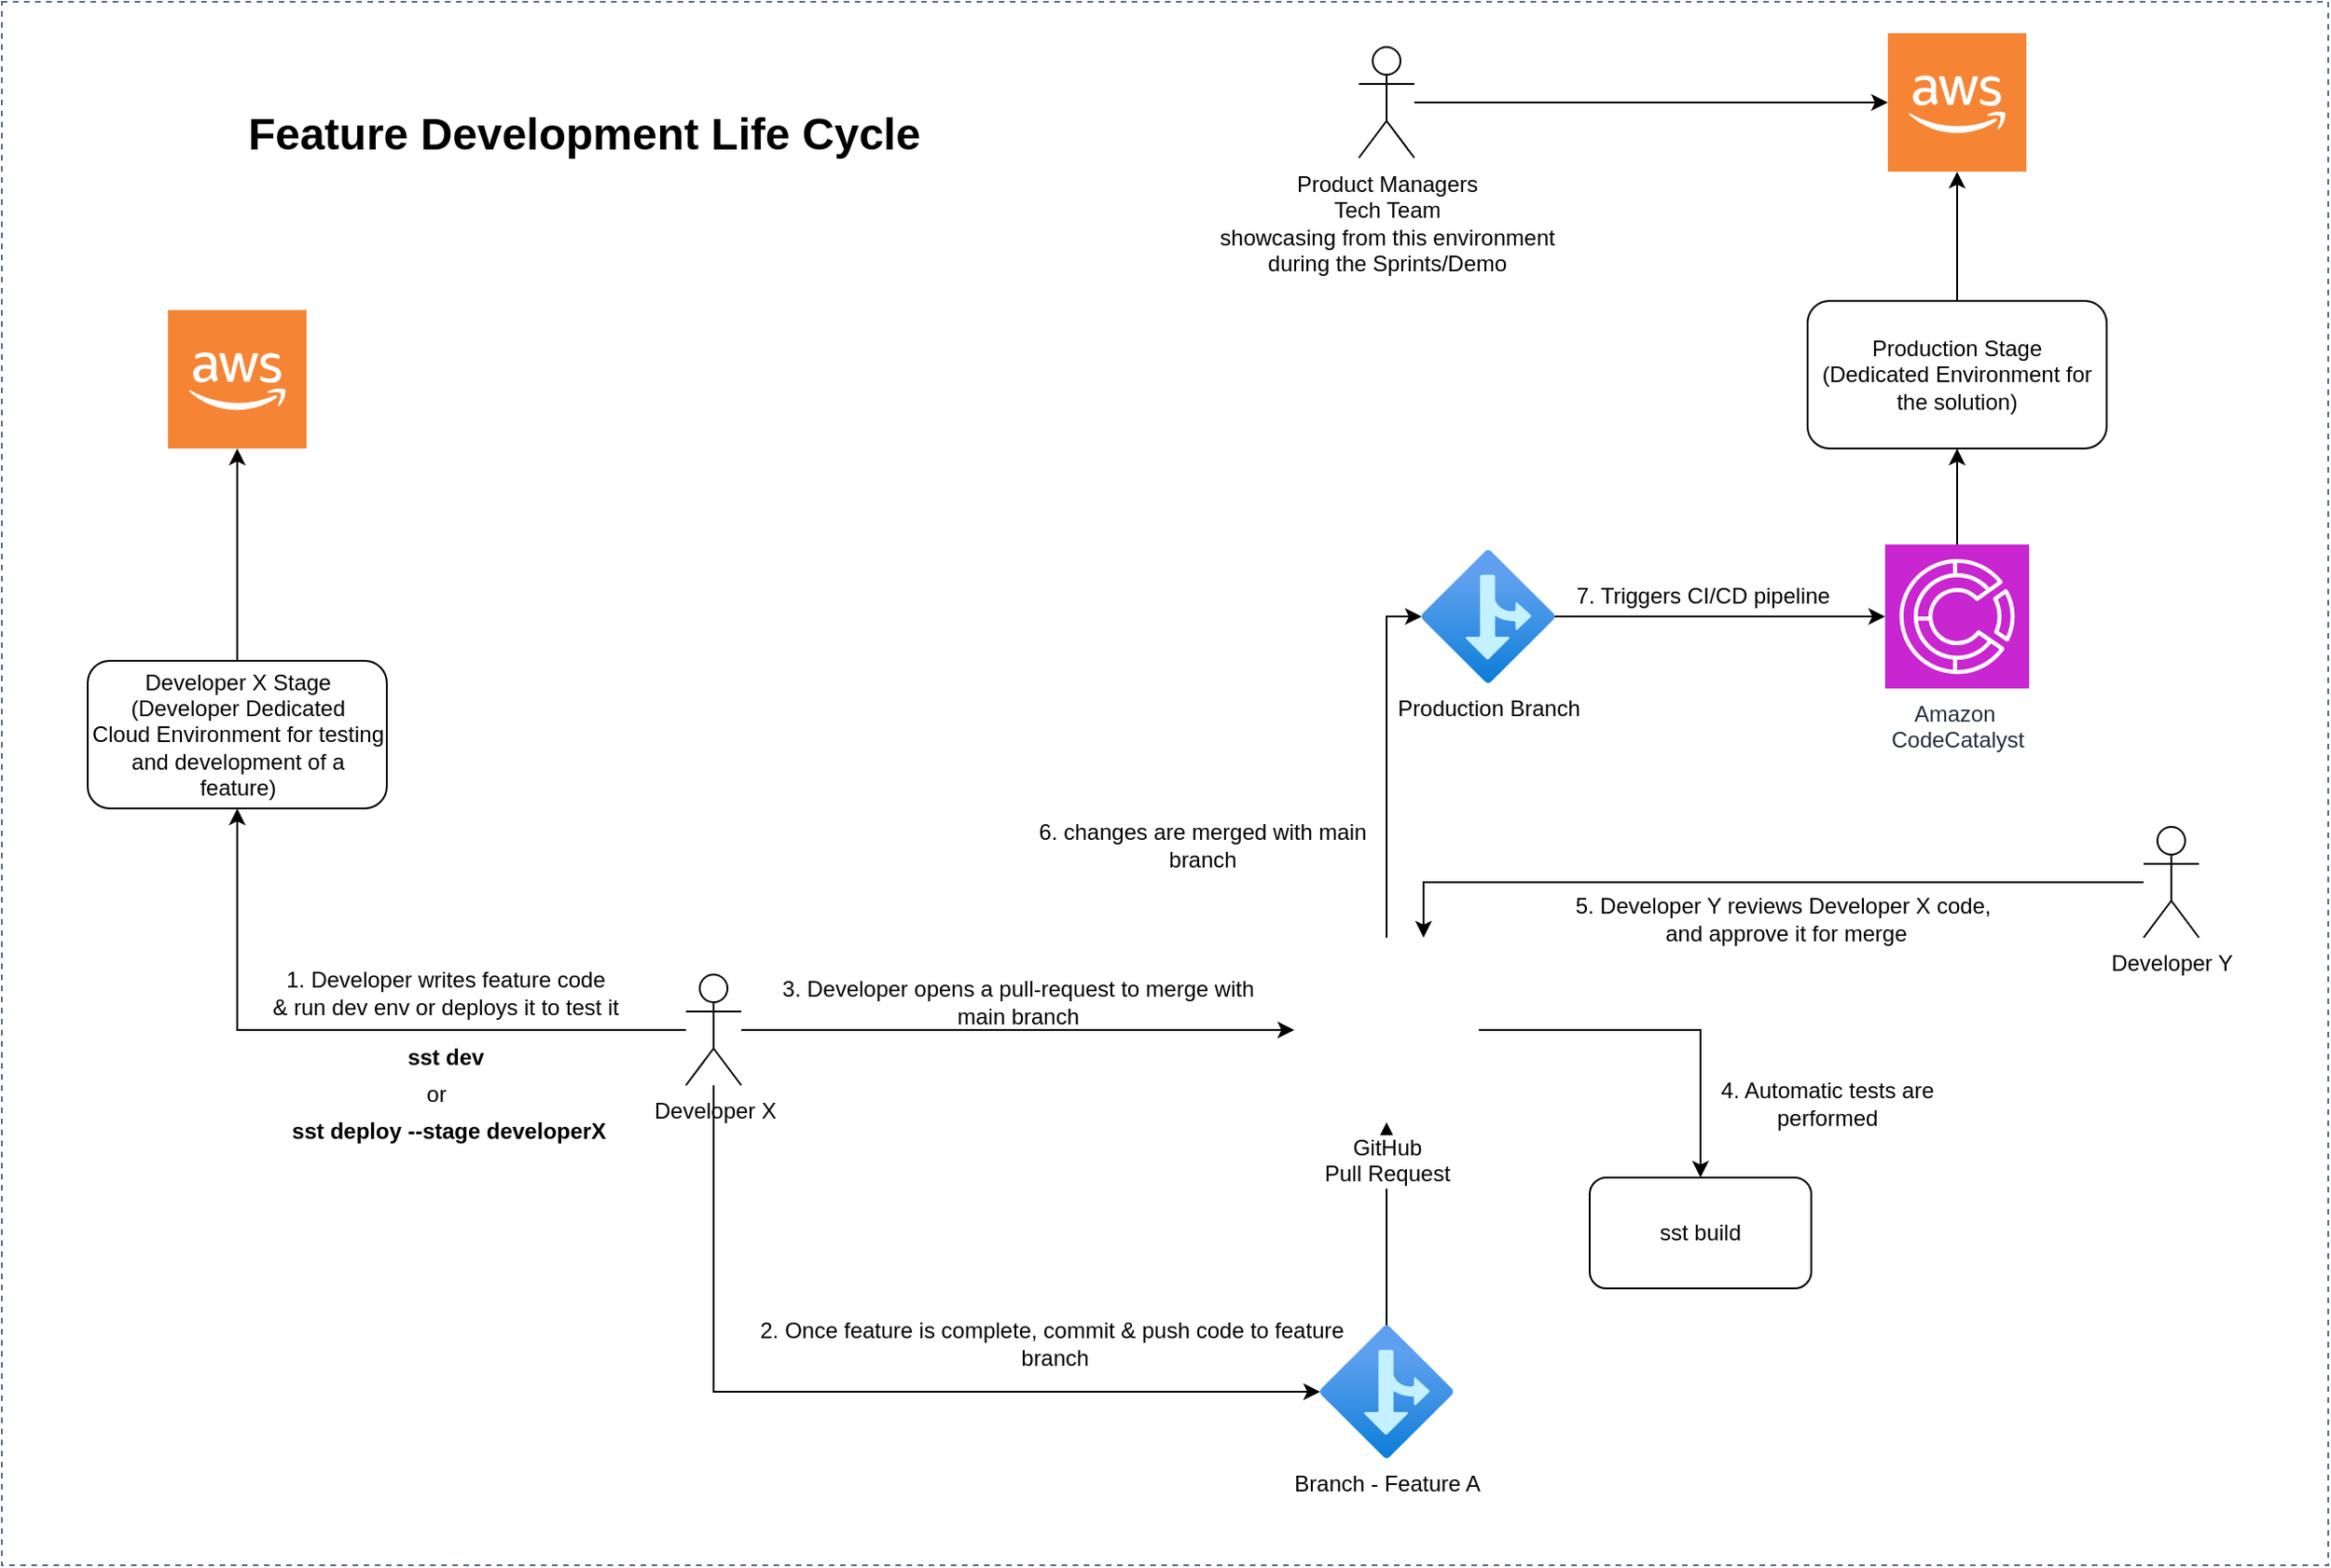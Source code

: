 <mxfile version="23.1.6" type="device">
  <diagram name="Page-1" id="aR5tRUA3gesEHeeJ2gO3">
    <mxGraphModel dx="2943" dy="1876" grid="1" gridSize="10" guides="1" tooltips="1" connect="1" arrows="1" fold="1" page="1" pageScale="1" pageWidth="1169" pageHeight="827" math="0" shadow="0">
      <root>
        <mxCell id="0" />
        <mxCell id="1" parent="0" />
        <mxCell id="lytUGuyNLLgPfhjPxPfw-47" value="" style="fillColor=none;strokeColor=#5A6C86;dashed=1;verticalAlign=top;fontStyle=0;fontColor=#5A6C86;whiteSpace=wrap;html=1;" parent="1" vertex="1">
          <mxGeometry x="-220" y="-37" width="1260" height="847" as="geometry" />
        </mxCell>
        <mxCell id="lytUGuyNLLgPfhjPxPfw-15" style="edgeStyle=orthogonalEdgeStyle;rounded=0;orthogonalLoop=1;jettySize=auto;html=1;" parent="1" source="lytUGuyNLLgPfhjPxPfw-1" target="lytUGuyNLLgPfhjPxPfw-5" edge="1">
          <mxGeometry relative="1" as="geometry">
            <Array as="points">
              <mxPoint x="166" y="716" />
            </Array>
          </mxGeometry>
        </mxCell>
        <mxCell id="lytUGuyNLLgPfhjPxPfw-18" style="edgeStyle=orthogonalEdgeStyle;rounded=0;orthogonalLoop=1;jettySize=auto;html=1;" parent="1" source="lytUGuyNLLgPfhjPxPfw-1" target="lytUGuyNLLgPfhjPxPfw-10" edge="1">
          <mxGeometry relative="1" as="geometry" />
        </mxCell>
        <mxCell id="lytUGuyNLLgPfhjPxPfw-21" style="edgeStyle=orthogonalEdgeStyle;rounded=0;orthogonalLoop=1;jettySize=auto;html=1;" parent="1" source="lytUGuyNLLgPfhjPxPfw-1" target="lytUGuyNLLgPfhjPxPfw-9" edge="1">
          <mxGeometry relative="1" as="geometry" />
        </mxCell>
        <mxCell id="lytUGuyNLLgPfhjPxPfw-1" value="Developer X" style="shape=umlActor;verticalLabelPosition=bottom;verticalAlign=top;html=1;outlineConnect=0;" parent="1" vertex="1">
          <mxGeometry x="150.5" y="490" width="30" height="60" as="geometry" />
        </mxCell>
        <mxCell id="lytUGuyNLLgPfhjPxPfw-43" style="edgeStyle=orthogonalEdgeStyle;rounded=0;orthogonalLoop=1;jettySize=auto;html=1;" parent="1" source="lytUGuyNLLgPfhjPxPfw-5" target="lytUGuyNLLgPfhjPxPfw-9" edge="1">
          <mxGeometry relative="1" as="geometry" />
        </mxCell>
        <mxCell id="lytUGuyNLLgPfhjPxPfw-5" value="Branch - Feature A" style="image;aspect=fixed;html=1;points=[];align=center;fontSize=12;image=img/lib/azure2/general/Branch.svg;" parent="1" vertex="1">
          <mxGeometry x="494" y="680" width="72" height="72" as="geometry" />
        </mxCell>
        <mxCell id="lytUGuyNLLgPfhjPxPfw-29" style="edgeStyle=orthogonalEdgeStyle;rounded=0;orthogonalLoop=1;jettySize=auto;html=1;" parent="1" source="lytUGuyNLLgPfhjPxPfw-9" target="lytUGuyNLLgPfhjPxPfw-28" edge="1">
          <mxGeometry relative="1" as="geometry" />
        </mxCell>
        <mxCell id="lytUGuyNLLgPfhjPxPfw-32" style="edgeStyle=orthogonalEdgeStyle;rounded=0;orthogonalLoop=1;jettySize=auto;html=1;" parent="1" source="lytUGuyNLLgPfhjPxPfw-9" target="lytUGuyNLLgPfhjPxPfw-23" edge="1">
          <mxGeometry relative="1" as="geometry">
            <Array as="points">
              <mxPoint x="530" y="296" />
            </Array>
          </mxGeometry>
        </mxCell>
        <mxCell id="lytUGuyNLLgPfhjPxPfw-9" value="GitHub&lt;br&gt;Pull Request" style="shape=image;html=1;verticalAlign=top;verticalLabelPosition=bottom;labelBackgroundColor=#ffffff;imageAspect=0;aspect=fixed;image=https://cdn0.iconfinder.com/data/icons/phosphor-regular-vol-3/256/git-pull-request-128.png" parent="1" vertex="1">
          <mxGeometry x="480" y="470" width="100" height="100" as="geometry" />
        </mxCell>
        <mxCell id="lytUGuyNLLgPfhjPxPfw-13" style="edgeStyle=orthogonalEdgeStyle;rounded=0;orthogonalLoop=1;jettySize=auto;html=1;" parent="1" source="lytUGuyNLLgPfhjPxPfw-10" target="lytUGuyNLLgPfhjPxPfw-11" edge="1">
          <mxGeometry relative="1" as="geometry" />
        </mxCell>
        <mxCell id="lytUGuyNLLgPfhjPxPfw-10" value="Developer X Stage&lt;br&gt;(Developer Dedicated&lt;br&gt;Cloud Environment for testing and development of a feature)" style="rounded=1;whiteSpace=wrap;html=1;" parent="1" vertex="1">
          <mxGeometry x="-173.5" y="320" width="162" height="80" as="geometry" />
        </mxCell>
        <mxCell id="lytUGuyNLLgPfhjPxPfw-11" value="" style="outlineConnect=0;dashed=0;verticalLabelPosition=bottom;verticalAlign=top;align=center;html=1;shape=mxgraph.aws3.cloud_2;fillColor=#F58534;gradientColor=none;" parent="1" vertex="1">
          <mxGeometry x="-130" y="130" width="75" height="75" as="geometry" />
        </mxCell>
        <mxCell id="lytUGuyNLLgPfhjPxPfw-14" value="&lt;b&gt;sst dev&lt;/b&gt;" style="text;html=1;align=center;verticalAlign=middle;resizable=0;points=[];autosize=1;strokeColor=none;fillColor=none;" parent="1" vertex="1">
          <mxGeometry x="-10" y="520" width="60" height="30" as="geometry" />
        </mxCell>
        <mxCell id="lytUGuyNLLgPfhjPxPfw-16" value="2. Once feature is complete, commit &amp;amp; push code to feature&amp;nbsp;&lt;br&gt;branch" style="text;html=1;align=center;verticalAlign=middle;resizable=0;points=[];autosize=1;strokeColor=none;fillColor=none;" parent="1" vertex="1">
          <mxGeometry x="180" y="670" width="340" height="40" as="geometry" />
        </mxCell>
        <mxCell id="lytUGuyNLLgPfhjPxPfw-20" value="1. Developer writes feature code&lt;br&gt;&amp;amp; run dev env or deploys it to&amp;nbsp;test it" style="text;html=1;align=center;verticalAlign=middle;resizable=0;points=[];autosize=1;strokeColor=none;fillColor=none;" parent="1" vertex="1">
          <mxGeometry x="-85" y="480" width="210" height="40" as="geometry" />
        </mxCell>
        <mxCell id="lytUGuyNLLgPfhjPxPfw-22" value="3. Developer opens a pull-request to merge with&lt;br&gt;main branch" style="text;html=1;align=center;verticalAlign=middle;resizable=0;points=[];autosize=1;strokeColor=none;fillColor=none;" parent="1" vertex="1">
          <mxGeometry x="190" y="485" width="280" height="40" as="geometry" />
        </mxCell>
        <mxCell id="lytUGuyNLLgPfhjPxPfw-35" style="edgeStyle=orthogonalEdgeStyle;rounded=0;orthogonalLoop=1;jettySize=auto;html=1;" parent="1" source="lytUGuyNLLgPfhjPxPfw-23" target="lytUGuyNLLgPfhjPxPfw-34" edge="1">
          <mxGeometry relative="1" as="geometry" />
        </mxCell>
        <mxCell id="lytUGuyNLLgPfhjPxPfw-23" value="Production Branch" style="image;aspect=fixed;html=1;points=[];align=center;fontSize=12;image=img/lib/azure2/general/Branch.svg;" parent="1" vertex="1">
          <mxGeometry x="549" y="260" width="72" height="72" as="geometry" />
        </mxCell>
        <mxCell id="lytUGuyNLLgPfhjPxPfw-44" style="edgeStyle=orthogonalEdgeStyle;rounded=0;orthogonalLoop=1;jettySize=auto;html=1;" parent="1" source="lytUGuyNLLgPfhjPxPfw-25" target="lytUGuyNLLgPfhjPxPfw-9" edge="1">
          <mxGeometry relative="1" as="geometry">
            <Array as="points">
              <mxPoint x="550" y="440" />
            </Array>
          </mxGeometry>
        </mxCell>
        <mxCell id="lytUGuyNLLgPfhjPxPfw-25" value="Developer Y" style="shape=umlActor;verticalLabelPosition=bottom;verticalAlign=top;html=1;outlineConnect=0;" parent="1" vertex="1">
          <mxGeometry x="940" y="410" width="30" height="60" as="geometry" />
        </mxCell>
        <mxCell id="lytUGuyNLLgPfhjPxPfw-27" value="5. Developer Y reviews Developer X code,&amp;nbsp;&lt;br&gt;and approve it for merge" style="text;html=1;align=center;verticalAlign=middle;resizable=0;points=[];autosize=1;strokeColor=none;fillColor=none;" parent="1" vertex="1">
          <mxGeometry x="621" y="440" width="250" height="40" as="geometry" />
        </mxCell>
        <mxCell id="lytUGuyNLLgPfhjPxPfw-28" value="sst build" style="rounded=1;whiteSpace=wrap;html=1;" parent="1" vertex="1">
          <mxGeometry x="640" y="600" width="120" height="60" as="geometry" />
        </mxCell>
        <mxCell id="lytUGuyNLLgPfhjPxPfw-30" value="4. Automatic tests are&amp;nbsp;&lt;br&gt;performed&amp;nbsp;&lt;br&gt;" style="text;html=1;align=center;verticalAlign=middle;resizable=0;points=[];autosize=1;strokeColor=none;fillColor=none;" parent="1" vertex="1">
          <mxGeometry x="700" y="540" width="140" height="40" as="geometry" />
        </mxCell>
        <mxCell id="lytUGuyNLLgPfhjPxPfw-33" value="6. changes are merged with main&lt;br&gt;branch" style="text;html=1;align=center;verticalAlign=middle;resizable=0;points=[];autosize=1;strokeColor=none;fillColor=none;" parent="1" vertex="1">
          <mxGeometry x="330" y="400" width="200" height="40" as="geometry" />
        </mxCell>
        <mxCell id="lytUGuyNLLgPfhjPxPfw-40" style="edgeStyle=orthogonalEdgeStyle;rounded=0;orthogonalLoop=1;jettySize=auto;html=1;entryX=0.5;entryY=1;entryDx=0;entryDy=0;" parent="1" source="lytUGuyNLLgPfhjPxPfw-34" target="lytUGuyNLLgPfhjPxPfw-38" edge="1">
          <mxGeometry relative="1" as="geometry" />
        </mxCell>
        <mxCell id="lytUGuyNLLgPfhjPxPfw-34" value="Amazon&amp;nbsp;&lt;br&gt;CodeCatalyst" style="sketch=0;points=[[0,0,0],[0.25,0,0],[0.5,0,0],[0.75,0,0],[1,0,0],[0,1,0],[0.25,1,0],[0.5,1,0],[0.75,1,0],[1,1,0],[0,0.25,0],[0,0.5,0],[0,0.75,0],[1,0.25,0],[1,0.5,0],[1,0.75,0]];outlineConnect=0;fontColor=#232F3E;fillColor=#C925D1;strokeColor=#ffffff;dashed=0;verticalLabelPosition=bottom;verticalAlign=top;align=center;html=1;fontSize=12;fontStyle=0;aspect=fixed;shape=mxgraph.aws4.resourceIcon;resIcon=mxgraph.aws4.codecatalyst;" parent="1" vertex="1">
          <mxGeometry x="800" y="257" width="78" height="78" as="geometry" />
        </mxCell>
        <mxCell id="lytUGuyNLLgPfhjPxPfw-36" value="7. Triggers CI/CD pipeline" style="text;html=1;align=center;verticalAlign=middle;resizable=0;points=[];autosize=1;strokeColor=none;fillColor=none;" parent="1" vertex="1">
          <mxGeometry x="621" y="270" width="160" height="30" as="geometry" />
        </mxCell>
        <mxCell id="lytUGuyNLLgPfhjPxPfw-37" style="edgeStyle=orthogonalEdgeStyle;rounded=0;orthogonalLoop=1;jettySize=auto;html=1;" parent="1" source="lytUGuyNLLgPfhjPxPfw-38" target="lytUGuyNLLgPfhjPxPfw-39" edge="1">
          <mxGeometry relative="1" as="geometry" />
        </mxCell>
        <mxCell id="lytUGuyNLLgPfhjPxPfw-38" value="Production Stage&lt;br&gt;(Dedicated Environment for the solution)" style="rounded=1;whiteSpace=wrap;html=1;" parent="1" vertex="1">
          <mxGeometry x="758" y="125" width="162" height="80" as="geometry" />
        </mxCell>
        <mxCell id="lytUGuyNLLgPfhjPxPfw-39" value="" style="outlineConnect=0;dashed=0;verticalLabelPosition=bottom;verticalAlign=top;align=center;html=1;shape=mxgraph.aws3.cloud_2;fillColor=#F58534;gradientColor=none;" parent="1" vertex="1">
          <mxGeometry x="801.5" y="-20" width="75" height="75" as="geometry" />
        </mxCell>
        <mxCell id="lytUGuyNLLgPfhjPxPfw-42" style="edgeStyle=orthogonalEdgeStyle;rounded=0;orthogonalLoop=1;jettySize=auto;html=1;" parent="1" source="lytUGuyNLLgPfhjPxPfw-41" target="lytUGuyNLLgPfhjPxPfw-39" edge="1">
          <mxGeometry relative="1" as="geometry" />
        </mxCell>
        <mxCell id="lytUGuyNLLgPfhjPxPfw-41" value="Product Managers&lt;br&gt;Tech Team&lt;br&gt;showcasing from this environment&lt;br&gt;during the&amp;nbsp;Sprints/Demo" style="shape=umlActor;verticalLabelPosition=bottom;verticalAlign=top;html=1;outlineConnect=0;" parent="1" vertex="1">
          <mxGeometry x="515" y="-12.5" width="30" height="60" as="geometry" />
        </mxCell>
        <mxCell id="lytUGuyNLLgPfhjPxPfw-45" value="&lt;font style=&quot;font-size: 24px;&quot;&gt;&lt;b&gt;Feature Development Life Cycle&lt;/b&gt;&lt;/font&gt;" style="text;html=1;align=center;verticalAlign=middle;resizable=0;points=[];autosize=1;strokeColor=none;fillColor=none;" parent="1" vertex="1">
          <mxGeometry x="-100" y="15" width="390" height="40" as="geometry" />
        </mxCell>
        <mxCell id="2" value="&lt;b&gt;&amp;nbsp;sst deploy --stage developerX&lt;/b&gt;" style="text;html=1;align=center;verticalAlign=middle;resizable=0;points=[];autosize=1;strokeColor=none;fillColor=none;" parent="1" vertex="1">
          <mxGeometry x="-80" y="560" width="200" height="30" as="geometry" />
        </mxCell>
        <mxCell id="3" value="or" style="text;html=1;align=center;verticalAlign=middle;resizable=0;points=[];autosize=1;strokeColor=none;fillColor=none;" parent="1" vertex="1">
          <mxGeometry y="540" width="30" height="30" as="geometry" />
        </mxCell>
      </root>
    </mxGraphModel>
  </diagram>
</mxfile>
